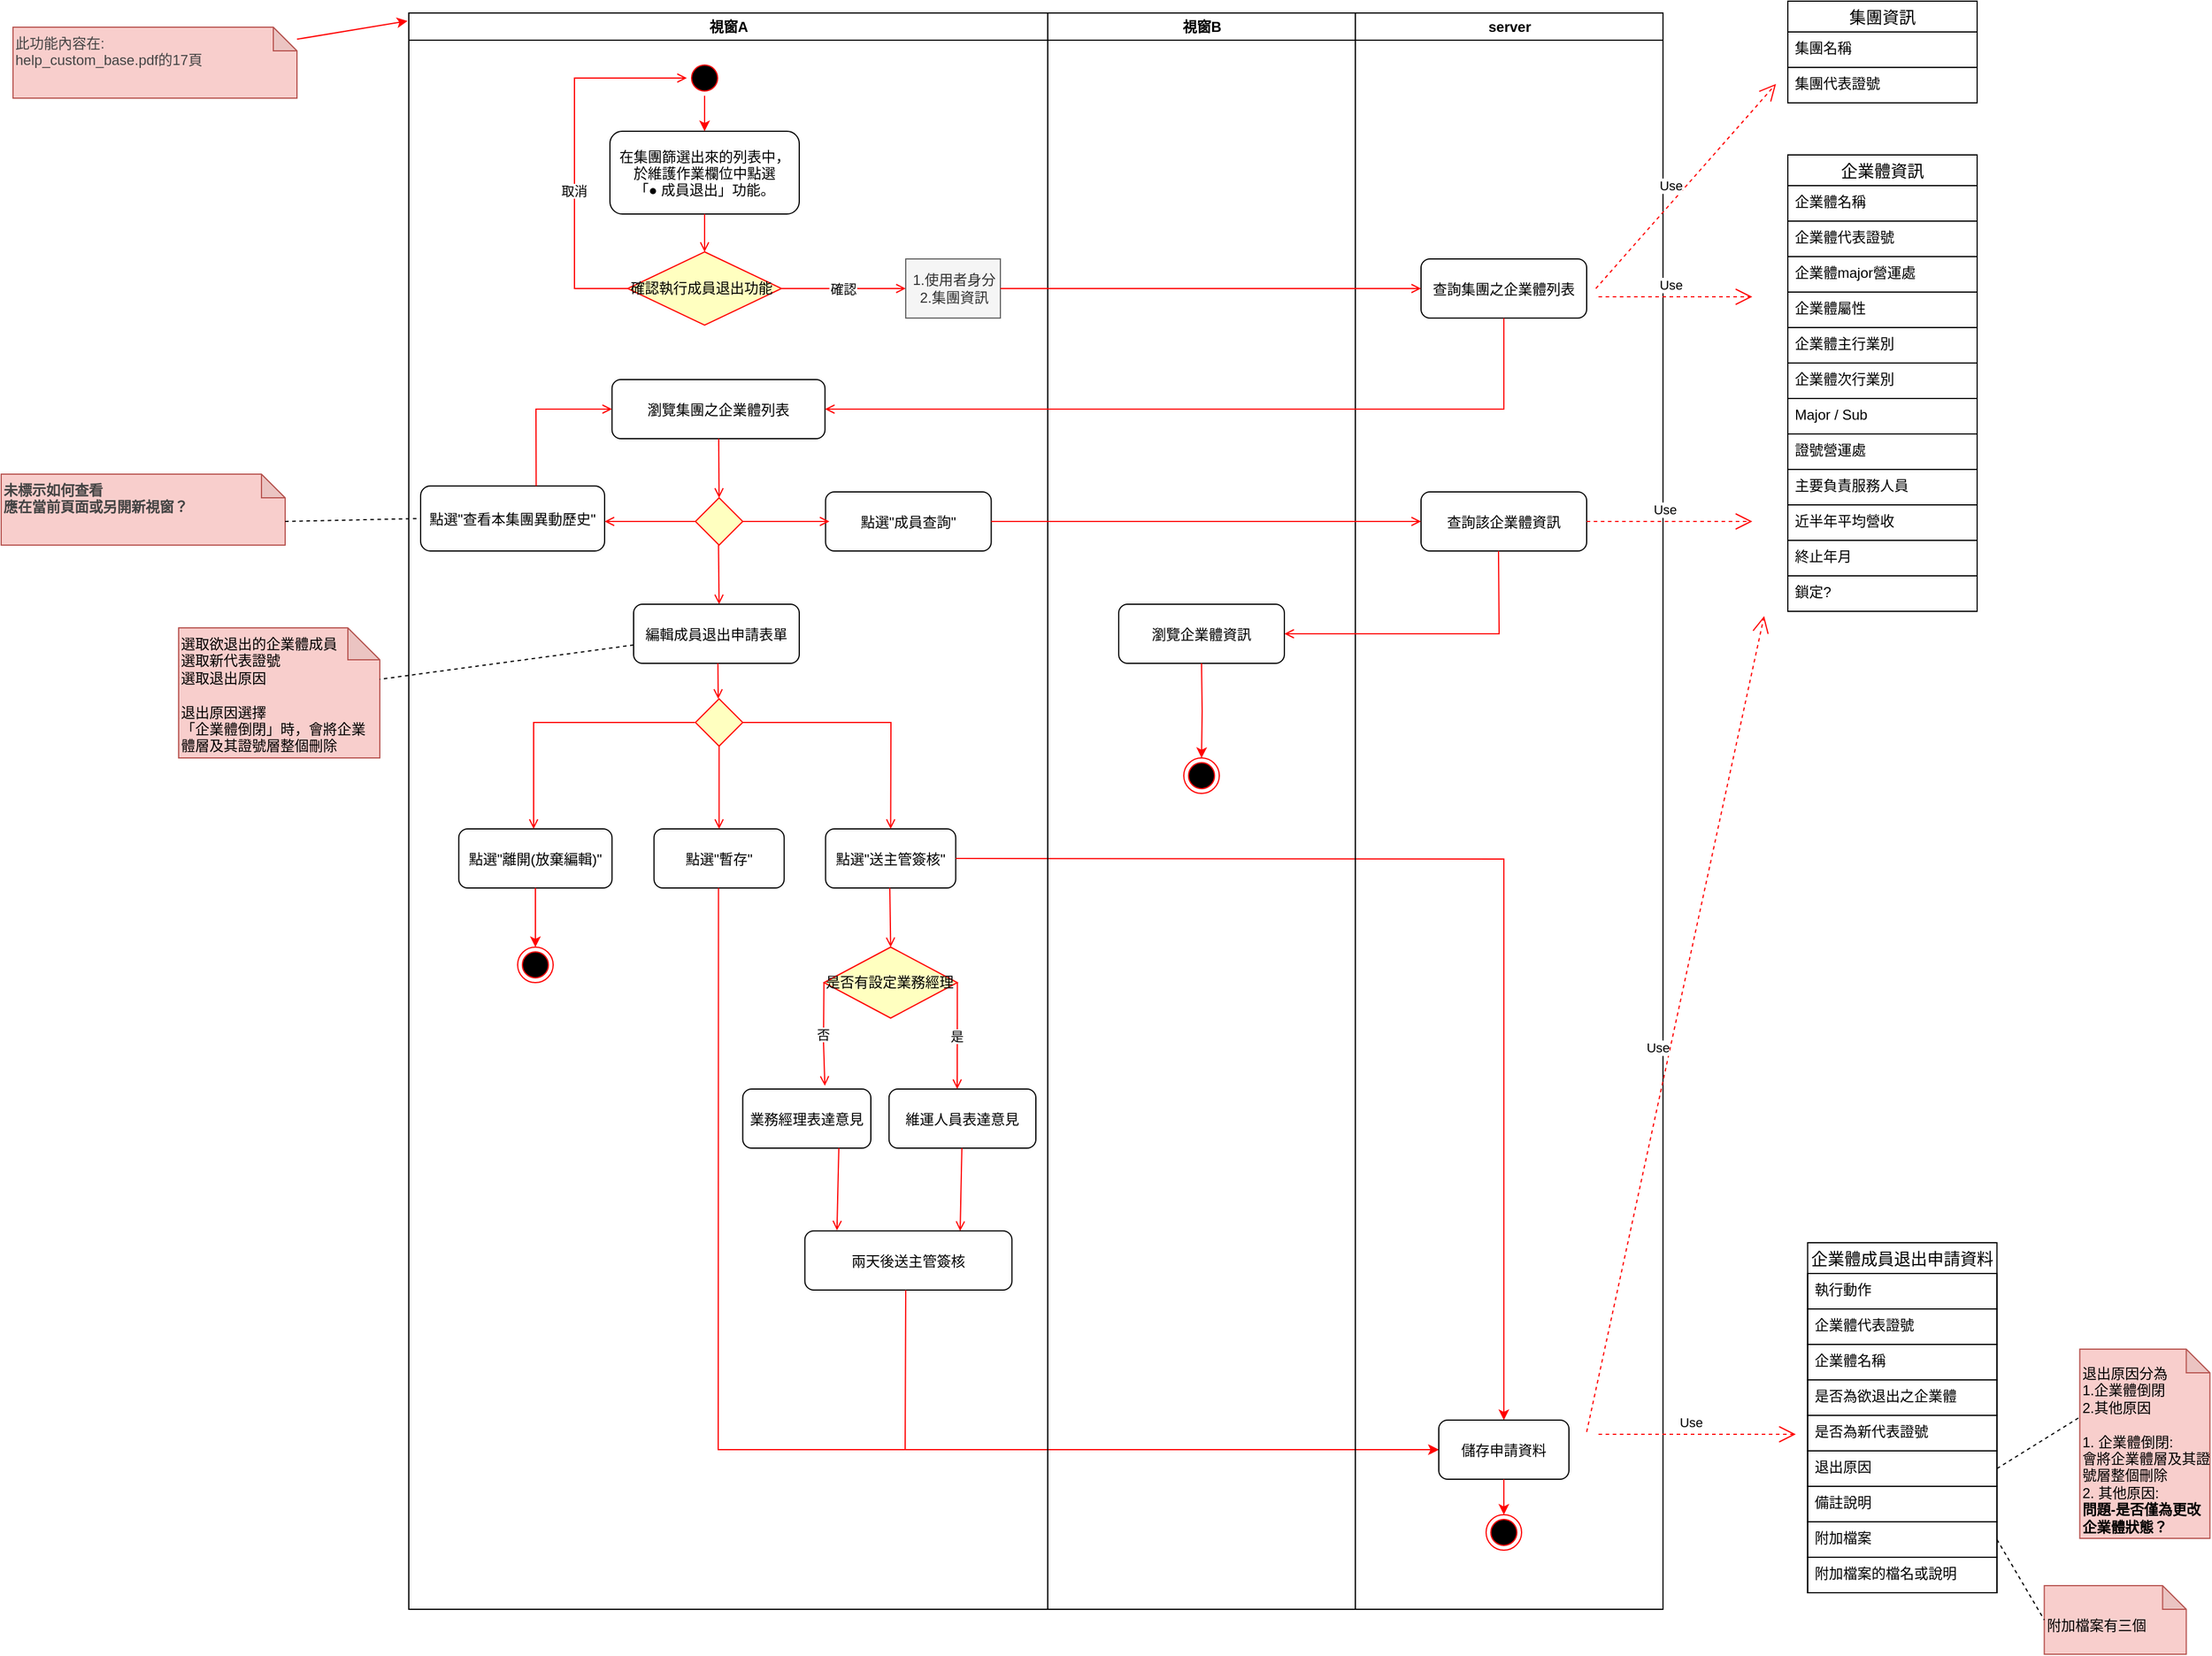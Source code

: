 <mxfile version="14.4.2" type="github">
  <diagram name="企業體合併" id="e7e014a7-5840-1c2e-5031-d8a46d1fe8dd">
    <mxGraphModel dx="1483" dy="703" grid="1" gridSize="10" guides="1" tooltips="1" connect="1" arrows="1" fold="1" page="1" pageScale="1" pageWidth="1169" pageHeight="826" background="#ffffff" math="0" shadow="0">
      <root>
        <mxCell id="0" />
        <mxCell id="1" parent="0" />
        <mxCell id="CQEOolWpLD_dXYsg3oh--159" value="視窗A" style="swimlane;whiteSpace=wrap" vertex="1" parent="1">
          <mxGeometry x="814.5" y="250" width="540" height="1350" as="geometry" />
        </mxCell>
        <mxCell id="CQEOolWpLD_dXYsg3oh--160" value="" style="ellipse;shape=startState;fillColor=#000000;strokeColor=#ff0000;" vertex="1" parent="CQEOolWpLD_dXYsg3oh--159">
          <mxGeometry x="235" y="40" width="30" height="30" as="geometry" />
        </mxCell>
        <mxCell id="CQEOolWpLD_dXYsg3oh--161" value="在集團篩選出來的列表中，&#xa;於維護作業欄位中點選&#xa;「● 成員退出」功能。" style="rounded=1;" vertex="1" parent="CQEOolWpLD_dXYsg3oh--159">
          <mxGeometry x="170" y="100" width="160" height="70" as="geometry" />
        </mxCell>
        <mxCell id="CQEOolWpLD_dXYsg3oh--162" value="" style="endArrow=open;strokeColor=#FF0000;endFill=1;rounded=0;entryX=0.5;entryY=0;entryDx=0;entryDy=0;" edge="1" parent="CQEOolWpLD_dXYsg3oh--159" source="CQEOolWpLD_dXYsg3oh--161" target="CQEOolWpLD_dXYsg3oh--182">
          <mxGeometry relative="1" as="geometry">
            <mxPoint x="220" y="208" as="targetPoint" />
            <Array as="points" />
          </mxGeometry>
        </mxCell>
        <mxCell id="CQEOolWpLD_dXYsg3oh--163" style="edgeStyle=none;rounded=0;orthogonalLoop=1;jettySize=auto;html=1;exitX=0.5;exitY=1;exitDx=0;exitDy=0;entryX=0.5;entryY=0;entryDx=0;entryDy=0;endArrow=classic;endFill=1;strokeColor=#FF0000;" edge="1" parent="CQEOolWpLD_dXYsg3oh--159" source="CQEOolWpLD_dXYsg3oh--160" target="CQEOolWpLD_dXYsg3oh--161">
          <mxGeometry relative="1" as="geometry">
            <mxPoint x="250" y="172" as="sourcePoint" />
          </mxGeometry>
        </mxCell>
        <mxCell id="CQEOolWpLD_dXYsg3oh--164" value="" style="rhombus;whiteSpace=wrap;html=1;fillColor=#ffffc0;strokeColor=#ff0000;rounded=0;align=left;" vertex="1" parent="CQEOolWpLD_dXYsg3oh--159">
          <mxGeometry x="242.25" y="410" width="40" height="40" as="geometry" />
        </mxCell>
        <mxCell id="CQEOolWpLD_dXYsg3oh--165" value="點選&quot;查看本集團異動歷史&quot;" style="rounded=1;" vertex="1" parent="CQEOolWpLD_dXYsg3oh--159">
          <mxGeometry x="10" y="400" width="155.5" height="55" as="geometry" />
        </mxCell>
        <mxCell id="CQEOolWpLD_dXYsg3oh--166" value="確認" style="endArrow=open;strokeColor=#FF0000;endFill=1;rounded=0;exitX=1;exitY=0.5;exitDx=0;exitDy=0;" edge="1" parent="CQEOolWpLD_dXYsg3oh--159" source="CQEOolWpLD_dXYsg3oh--182">
          <mxGeometry relative="1" as="geometry">
            <mxPoint x="320" y="233" as="sourcePoint" />
            <mxPoint x="420" y="233" as="targetPoint" />
            <Array as="points" />
          </mxGeometry>
        </mxCell>
        <mxCell id="CQEOolWpLD_dXYsg3oh--167" value="1.使用者身分&lt;br&gt;2.集團資訊" style="html=1;rounded=0;align=center;fillColor=#f5f5f5;strokeColor=#666666;fontColor=#333333;" vertex="1" parent="CQEOolWpLD_dXYsg3oh--159">
          <mxGeometry x="420" y="208" width="80" height="50" as="geometry" />
        </mxCell>
        <mxCell id="CQEOolWpLD_dXYsg3oh--168" value="瀏覽集團之企業體列表" style="rounded=1;" vertex="1" parent="CQEOolWpLD_dXYsg3oh--159">
          <mxGeometry x="171.75" y="310" width="180" height="50" as="geometry" />
        </mxCell>
        <mxCell id="CQEOolWpLD_dXYsg3oh--169" value="" style="endArrow=open;strokeColor=#FF0000;endFill=1;rounded=0;entryX=0.5;entryY=0;entryDx=0;entryDy=0;" edge="1" parent="CQEOolWpLD_dXYsg3oh--159" source="CQEOolWpLD_dXYsg3oh--168" target="CQEOolWpLD_dXYsg3oh--164">
          <mxGeometry relative="1" as="geometry">
            <mxPoint x="270.5" y="350" as="sourcePoint" />
            <mxPoint x="350" y="360" as="targetPoint" />
            <Array as="points" />
          </mxGeometry>
        </mxCell>
        <mxCell id="CQEOolWpLD_dXYsg3oh--170" value="" style="endArrow=open;strokeColor=#FF0000;endFill=1;rounded=0;exitX=0;exitY=0.5;exitDx=0;exitDy=0;" edge="1" parent="CQEOolWpLD_dXYsg3oh--159" source="CQEOolWpLD_dXYsg3oh--164">
          <mxGeometry relative="1" as="geometry">
            <mxPoint x="290" y="520" as="sourcePoint" />
            <mxPoint x="165.5" y="430" as="targetPoint" />
            <Array as="points" />
          </mxGeometry>
        </mxCell>
        <mxCell id="CQEOolWpLD_dXYsg3oh--171" value="" style="endArrow=open;strokeColor=#FF0000;endFill=1;rounded=0;exitX=0.628;exitY=0;exitDx=0;exitDy=0;entryX=0;entryY=0.5;entryDx=0;entryDy=0;exitPerimeter=0;" edge="1" parent="CQEOolWpLD_dXYsg3oh--159" source="CQEOolWpLD_dXYsg3oh--165" target="CQEOolWpLD_dXYsg3oh--168">
          <mxGeometry relative="1" as="geometry">
            <mxPoint x="80" y="530" as="sourcePoint" />
            <mxPoint x="90" y="310" as="targetPoint" />
            <Array as="points">
              <mxPoint x="107.5" y="335" />
            </Array>
          </mxGeometry>
        </mxCell>
        <mxCell id="CQEOolWpLD_dXYsg3oh--172" value="點選&quot;離開(放棄編輯)&quot;" style="rounded=1;" vertex="1" parent="CQEOolWpLD_dXYsg3oh--159">
          <mxGeometry x="42.25" y="690" width="129.5" height="50" as="geometry" />
        </mxCell>
        <mxCell id="CQEOolWpLD_dXYsg3oh--173" value="點選&quot;送主管簽核&quot;" style="rounded=1;" vertex="1" parent="CQEOolWpLD_dXYsg3oh--159">
          <mxGeometry x="352.25" y="690" width="110" height="50" as="geometry" />
        </mxCell>
        <mxCell id="CQEOolWpLD_dXYsg3oh--174" value="點選&quot;暫存&quot;" style="rounded=1;" vertex="1" parent="CQEOolWpLD_dXYsg3oh--159">
          <mxGeometry x="207.25" y="690" width="110" height="50" as="geometry" />
        </mxCell>
        <mxCell id="CQEOolWpLD_dXYsg3oh--175" value="" style="ellipse;html=1;shape=endState;fillColor=#000000;strokeColor=#ff0000;align=center;" vertex="1" parent="CQEOolWpLD_dXYsg3oh--159">
          <mxGeometry x="92" y="790" width="30" height="30" as="geometry" />
        </mxCell>
        <mxCell id="CQEOolWpLD_dXYsg3oh--176" style="edgeStyle=orthogonalEdgeStyle;rounded=0;orthogonalLoop=1;jettySize=auto;html=1;exitX=0.5;exitY=1;exitDx=0;exitDy=0;endArrow=classic;endFill=1;strokeColor=#FF0000;" edge="1" parent="CQEOolWpLD_dXYsg3oh--159" source="CQEOolWpLD_dXYsg3oh--172" target="CQEOolWpLD_dXYsg3oh--175">
          <mxGeometry relative="1" as="geometry" />
        </mxCell>
        <mxCell id="CQEOolWpLD_dXYsg3oh--180" style="edgeStyle=none;rounded=0;orthogonalLoop=1;jettySize=auto;html=1;exitX=0.5;exitY=1;exitDx=0;exitDy=0;endArrow=classic;endFill=1;strokeColor=#FF0000;entryX=0;entryY=0.5;entryDx=0;entryDy=0;" edge="1" parent="CQEOolWpLD_dXYsg3oh--159" target="CQEOolWpLD_dXYsg3oh--177">
          <mxGeometry relative="1" as="geometry">
            <mxPoint x="261.75" y="740" as="sourcePoint" />
            <mxPoint x="262.25" y="930" as="targetPoint" />
            <Array as="points">
              <mxPoint x="261.5" y="1215" />
            </Array>
          </mxGeometry>
        </mxCell>
        <mxCell id="CQEOolWpLD_dXYsg3oh--181" style="edgeStyle=orthogonalEdgeStyle;rounded=0;orthogonalLoop=1;jettySize=auto;html=1;exitX=1;exitY=0.5;exitDx=0;exitDy=0;entryX=0.5;entryY=0;entryDx=0;entryDy=0;endArrow=classic;endFill=1;strokeColor=#FF0000;" edge="1" parent="CQEOolWpLD_dXYsg3oh--159" target="CQEOolWpLD_dXYsg3oh--177">
          <mxGeometry relative="1" as="geometry">
            <mxPoint x="462.25" y="715" as="sourcePoint" />
            <mxPoint x="691.75" y="740" as="targetPoint" />
          </mxGeometry>
        </mxCell>
        <mxCell id="CQEOolWpLD_dXYsg3oh--182" value="確認執行成員退出功能" style="rhombus;whiteSpace=wrap;html=1;fillColor=#ffffc0;strokeColor=#ff0000;rounded=0;align=left;" vertex="1" parent="CQEOolWpLD_dXYsg3oh--159">
          <mxGeometry x="185" y="202" width="130" height="62" as="geometry" />
        </mxCell>
        <mxCell id="CQEOolWpLD_dXYsg3oh--183" value="取消" style="endArrow=open;strokeColor=#FF0000;endFill=1;rounded=0;exitX=0;exitY=0.5;exitDx=0;exitDy=0;entryX=0;entryY=0.5;entryDx=0;entryDy=0;" edge="1" parent="CQEOolWpLD_dXYsg3oh--159" source="CQEOolWpLD_dXYsg3oh--182" target="CQEOolWpLD_dXYsg3oh--160">
          <mxGeometry x="-0.195" relative="1" as="geometry">
            <mxPoint x="140" y="233" as="sourcePoint" />
            <mxPoint x="140" y="110" as="targetPoint" />
            <Array as="points">
              <mxPoint x="140" y="233" />
              <mxPoint x="140" y="55" />
            </Array>
            <mxPoint as="offset" />
          </mxGeometry>
        </mxCell>
        <mxCell id="CQEOolWpLD_dXYsg3oh--184" value="點選&quot;成員查詢&quot;" style="rounded=1;" vertex="1" parent="CQEOolWpLD_dXYsg3oh--159">
          <mxGeometry x="352.25" y="405" width="140" height="50" as="geometry" />
        </mxCell>
        <mxCell id="CQEOolWpLD_dXYsg3oh--185" value="" style="endArrow=open;strokeColor=#FF0000;endFill=1;rounded=0;exitX=1;exitY=0.5;exitDx=0;exitDy=0;" edge="1" parent="CQEOolWpLD_dXYsg3oh--159" source="CQEOolWpLD_dXYsg3oh--164">
          <mxGeometry relative="1" as="geometry">
            <mxPoint x="260" y="440" as="sourcePoint" />
            <mxPoint x="355.5" y="430" as="targetPoint" />
            <Array as="points" />
          </mxGeometry>
        </mxCell>
        <mxCell id="CQEOolWpLD_dXYsg3oh--186" value="" style="endArrow=open;strokeColor=#FF0000;endFill=1;rounded=0;entryX=0.5;entryY=0;entryDx=0;entryDy=0;" edge="1" parent="CQEOolWpLD_dXYsg3oh--159" source="CQEOolWpLD_dXYsg3oh--260" target="CQEOolWpLD_dXYsg3oh--174">
          <mxGeometry relative="1" as="geometry">
            <mxPoint x="260.5" y="620" as="sourcePoint" />
            <mxPoint x="256.79" y="620" as="targetPoint" />
            <Array as="points" />
          </mxGeometry>
        </mxCell>
        <mxCell id="CQEOolWpLD_dXYsg3oh--187" value="" style="endArrow=open;strokeColor=#FF0000;endFill=1;rounded=0;entryX=0.5;entryY=0;entryDx=0;entryDy=0;" edge="1" parent="CQEOolWpLD_dXYsg3oh--159" target="CQEOolWpLD_dXYsg3oh--173">
          <mxGeometry relative="1" as="geometry">
            <mxPoint x="281.75" y="600" as="sourcePoint" />
            <mxPoint x="115.5" y="700.0" as="targetPoint" />
            <Array as="points">
              <mxPoint x="407.5" y="600" />
            </Array>
          </mxGeometry>
        </mxCell>
        <mxCell id="CQEOolWpLD_dXYsg3oh--260" value="" style="rhombus;whiteSpace=wrap;html=1;fillColor=#ffffc0;strokeColor=#ff0000;rounded=0;align=left;" vertex="1" parent="CQEOolWpLD_dXYsg3oh--159">
          <mxGeometry x="242.25" y="580" width="40" height="40" as="geometry" />
        </mxCell>
        <mxCell id="CQEOolWpLD_dXYsg3oh--261" value="" style="endArrow=open;strokeColor=#FF0000;endFill=1;rounded=0;exitX=1;exitY=0.5;exitDx=0;exitDy=0;" edge="1" parent="CQEOolWpLD_dXYsg3oh--159">
          <mxGeometry relative="1" as="geometry">
            <mxPoint x="261.75" y="450" as="sourcePoint" />
            <mxPoint x="262.25" y="500" as="targetPoint" />
            <Array as="points" />
          </mxGeometry>
        </mxCell>
        <mxCell id="CQEOolWpLD_dXYsg3oh--262" value="編輯成員退出申請表單" style="rounded=1;" vertex="1" parent="CQEOolWpLD_dXYsg3oh--159">
          <mxGeometry x="190" y="500" width="140" height="50" as="geometry" />
        </mxCell>
        <mxCell id="CQEOolWpLD_dXYsg3oh--263" value="" style="endArrow=open;strokeColor=#FF0000;endFill=1;rounded=0;exitX=1;exitY=0.5;exitDx=0;exitDy=0;" edge="1" parent="CQEOolWpLD_dXYsg3oh--159">
          <mxGeometry relative="1" as="geometry">
            <mxPoint x="261.25" y="550" as="sourcePoint" />
            <mxPoint x="261.5" y="580" as="targetPoint" />
            <Array as="points" />
          </mxGeometry>
        </mxCell>
        <mxCell id="CQEOolWpLD_dXYsg3oh--269" value="是否有設定業務經理" style="rhombus;whiteSpace=wrap;html=1;fillColor=#ffffc0;strokeColor=#ff0000;rounded=0;align=left;" vertex="1" parent="CQEOolWpLD_dXYsg3oh--159">
          <mxGeometry x="350.87" y="790" width="112.75" height="60" as="geometry" />
        </mxCell>
        <mxCell id="CQEOolWpLD_dXYsg3oh--305" value="維運人員表達意見" style="rounded=1;" vertex="1" parent="CQEOolWpLD_dXYsg3oh--159">
          <mxGeometry x="405.87" y="910" width="124.13" height="50" as="geometry" />
        </mxCell>
        <mxCell id="CQEOolWpLD_dXYsg3oh--306" value="業務經理表達意見" style="rounded=1;" vertex="1" parent="CQEOolWpLD_dXYsg3oh--159">
          <mxGeometry x="282.25" y="910" width="108.25" height="50" as="geometry" />
        </mxCell>
        <mxCell id="CQEOolWpLD_dXYsg3oh--307" value="" style="endArrow=open;strokeColor=#FF0000;endFill=1;rounded=0;entryX=0.5;entryY=0;entryDx=0;entryDy=0;" edge="1" parent="CQEOolWpLD_dXYsg3oh--159" target="CQEOolWpLD_dXYsg3oh--269">
          <mxGeometry relative="1" as="geometry">
            <mxPoint x="406.54" y="740" as="sourcePoint" />
            <mxPoint x="406.5" y="770" as="targetPoint" />
            <Array as="points" />
          </mxGeometry>
        </mxCell>
        <mxCell id="CQEOolWpLD_dXYsg3oh--310" value="否" style="endArrow=open;strokeColor=#FF0000;endFill=1;rounded=0;entryX=0.641;entryY=-0.054;entryDx=0;entryDy=0;exitX=0;exitY=0.5;exitDx=0;exitDy=0;entryPerimeter=0;" edge="1" parent="CQEOolWpLD_dXYsg3oh--159" source="CQEOolWpLD_dXYsg3oh--269" target="CQEOolWpLD_dXYsg3oh--306">
          <mxGeometry relative="1" as="geometry">
            <mxPoint x="395.5" y="870" as="sourcePoint" />
            <mxPoint x="417.245" y="800" as="targetPoint" />
            <Array as="points">
              <mxPoint x="350.5" y="870" />
            </Array>
          </mxGeometry>
        </mxCell>
        <mxCell id="CQEOolWpLD_dXYsg3oh--312" value="是" style="endArrow=open;strokeColor=#FF0000;endFill=1;rounded=0;exitX=1;exitY=0.5;exitDx=0;exitDy=0;" edge="1" parent="CQEOolWpLD_dXYsg3oh--159" source="CQEOolWpLD_dXYsg3oh--269">
          <mxGeometry relative="1" as="geometry">
            <mxPoint x="360.87" y="830" as="sourcePoint" />
            <mxPoint x="463.5" y="910" as="targetPoint" />
            <Array as="points" />
          </mxGeometry>
        </mxCell>
        <mxCell id="CQEOolWpLD_dXYsg3oh--318" value="" style="endArrow=open;strokeColor=#FF0000;endFill=1;rounded=0;entryX=0.155;entryY=-0.009;entryDx=0;entryDy=0;entryPerimeter=0;exitX=0.75;exitY=1;exitDx=0;exitDy=0;" edge="1" parent="CQEOolWpLD_dXYsg3oh--159" source="CQEOolWpLD_dXYsg3oh--306" target="CQEOolWpLD_dXYsg3oh--321">
          <mxGeometry relative="1" as="geometry">
            <mxPoint x="345.5" y="950" as="sourcePoint" />
            <mxPoint x="385.5" y="1020" as="targetPoint" />
            <Array as="points" />
          </mxGeometry>
        </mxCell>
        <mxCell id="CQEOolWpLD_dXYsg3oh--321" value="兩天後送主管簽核" style="rounded=1;" vertex="1" parent="CQEOolWpLD_dXYsg3oh--159">
          <mxGeometry x="334.75" y="1030" width="175" height="50" as="geometry" />
        </mxCell>
        <mxCell id="CQEOolWpLD_dXYsg3oh--324" value="" style="endArrow=open;strokeColor=#FF0000;endFill=1;rounded=0;entryX=0.75;entryY=0;entryDx=0;entryDy=0;" edge="1" parent="CQEOolWpLD_dXYsg3oh--159" source="CQEOolWpLD_dXYsg3oh--305" target="CQEOolWpLD_dXYsg3oh--321">
          <mxGeometry relative="1" as="geometry">
            <mxPoint x="346.375" y="970" as="sourcePoint" />
            <mxPoint x="456.5" y="1016" as="targetPoint" />
            <Array as="points" />
          </mxGeometry>
        </mxCell>
        <mxCell id="CQEOolWpLD_dXYsg3oh--325" value="" style="endArrow=open;strokeColor=#FF0000;endFill=1;rounded=0;" edge="1" parent="CQEOolWpLD_dXYsg3oh--159" target="CQEOolWpLD_dXYsg3oh--177">
          <mxGeometry relative="1" as="geometry">
            <mxPoint x="419.996" y="1080" as="sourcePoint" />
            <mxPoint x="418.57" y="1150" as="targetPoint" />
            <Array as="points">
              <mxPoint x="419.5" y="1215" />
            </Array>
          </mxGeometry>
        </mxCell>
        <mxCell id="CQEOolWpLD_dXYsg3oh--188" value="視窗B" style="swimlane;whiteSpace=wrap" vertex="1" parent="1">
          <mxGeometry x="1354.5" y="250" width="260" height="1350" as="geometry">
            <mxRectangle x="1094.5" y="180" width="70" height="23" as="alternateBounds" />
          </mxGeometry>
        </mxCell>
        <mxCell id="CQEOolWpLD_dXYsg3oh--189" value="瀏覽企業體資訊" style="rounded=1;" vertex="1" parent="CQEOolWpLD_dXYsg3oh--188">
          <mxGeometry x="60" y="500" width="140" height="50" as="geometry" />
        </mxCell>
        <mxCell id="CQEOolWpLD_dXYsg3oh--190" value="" style="ellipse;html=1;shape=endState;fillColor=#000000;strokeColor=#ff0000;align=center;" vertex="1" parent="CQEOolWpLD_dXYsg3oh--188">
          <mxGeometry x="115" y="630" width="30" height="30" as="geometry" />
        </mxCell>
        <mxCell id="CQEOolWpLD_dXYsg3oh--191" style="edgeStyle=orthogonalEdgeStyle;rounded=0;orthogonalLoop=1;jettySize=auto;html=1;exitX=0.5;exitY=1;exitDx=0;exitDy=0;endArrow=classic;endFill=1;strokeColor=#FF0000;" edge="1" parent="CQEOolWpLD_dXYsg3oh--188" target="CQEOolWpLD_dXYsg3oh--190">
          <mxGeometry relative="1" as="geometry">
            <mxPoint x="130.0" y="550.0" as="sourcePoint" />
          </mxGeometry>
        </mxCell>
        <mxCell id="CQEOolWpLD_dXYsg3oh--192" value="&lt;font&gt;附加檔案有三個&lt;br&gt;&lt;/font&gt;&lt;div&gt;&lt;br&gt;&lt;/div&gt;" style="shape=note;whiteSpace=wrap;html=1;backgroundOutline=1;darkOpacity=0.05;rounded=1;size=20;fillColor=#f8cecc;strokeColor=#b85450;align=left;verticalAlign=bottom;" vertex="1" parent="1">
          <mxGeometry x="2196.75" y="1580" width="120" height="58" as="geometry" />
        </mxCell>
        <mxCell id="CQEOolWpLD_dXYsg3oh--215" style="rounded=0;orthogonalLoop=1;jettySize=auto;html=1;entryX=-0.002;entryY=0.005;entryDx=0;entryDy=0;entryPerimeter=0;strokeColor=#FF0000;" edge="1" parent="1" source="CQEOolWpLD_dXYsg3oh--216" target="CQEOolWpLD_dXYsg3oh--159">
          <mxGeometry relative="1" as="geometry" />
        </mxCell>
        <mxCell id="CQEOolWpLD_dXYsg3oh--216" value="&lt;font style=&quot;font-size: 12px&quot;&gt;&lt;span style=&quot;color: rgb(68 , 68 , 68)&quot;&gt;此功能內容在:&lt;br&gt;help_custom_base.pdf的17頁&lt;br&gt;&lt;/span&gt;&lt;/font&gt;" style="shape=note;whiteSpace=wrap;html=1;backgroundOutline=1;darkOpacity=0.05;rounded=1;size=20;fillColor=#f8cecc;strokeColor=#b85450;align=left;verticalAlign=top;" vertex="1" parent="1">
          <mxGeometry x="480" y="262" width="240" height="60" as="geometry" />
        </mxCell>
        <mxCell id="CQEOolWpLD_dXYsg3oh--217" value="企業體成員退出申請資料" style="swimlane;fontStyle=0;childLayout=stackLayout;horizontal=1;startSize=26;horizontalStack=0;resizeParent=1;resizeParentMax=0;resizeLast=0;collapsible=1;marginBottom=0;align=center;fontSize=14;" vertex="1" parent="1">
          <mxGeometry x="1996.75" y="1290" width="160" height="296" as="geometry">
            <mxRectangle x="1250" y="1624" width="160" height="26" as="alternateBounds" />
          </mxGeometry>
        </mxCell>
        <mxCell id="CQEOolWpLD_dXYsg3oh--218" value="執行動作" style="text;spacingLeft=4;spacingRight=4;overflow=hidden;rotatable=0;points=[[0,0.5],[1,0.5]];portConstraint=eastwest;fontSize=12;strokeColor=#000000;" vertex="1" parent="CQEOolWpLD_dXYsg3oh--217">
          <mxGeometry y="26" width="160" height="30" as="geometry" />
        </mxCell>
        <mxCell id="CQEOolWpLD_dXYsg3oh--219" value="企業體代表證號" style="text;spacingLeft=4;spacingRight=4;overflow=hidden;rotatable=0;points=[[0,0.5],[1,0.5]];portConstraint=eastwest;fontSize=12;strokeColor=#000000;" vertex="1" parent="CQEOolWpLD_dXYsg3oh--217">
          <mxGeometry y="56" width="160" height="30" as="geometry" />
        </mxCell>
        <mxCell id="CQEOolWpLD_dXYsg3oh--220" value="企業體名稱" style="text;fillColor=none;spacingLeft=4;spacingRight=4;overflow=hidden;rotatable=0;points=[[0,0.5],[1,0.5]];portConstraint=eastwest;fontSize=12;strokeColor=#000000;" vertex="1" parent="CQEOolWpLD_dXYsg3oh--217">
          <mxGeometry y="86" width="160" height="30" as="geometry" />
        </mxCell>
        <mxCell id="CQEOolWpLD_dXYsg3oh--221" value="是否為欲退出之企業體" style="text;spacingLeft=4;spacingRight=4;overflow=hidden;rotatable=0;points=[[0,0.5],[1,0.5]];portConstraint=eastwest;fontSize=12;strokeColor=#000000;" vertex="1" parent="CQEOolWpLD_dXYsg3oh--217">
          <mxGeometry y="116" width="160" height="30" as="geometry" />
        </mxCell>
        <mxCell id="CQEOolWpLD_dXYsg3oh--222" value="是否為新代表證號" style="text;fillColor=none;spacingLeft=4;spacingRight=4;overflow=hidden;rotatable=0;points=[[0,0.5],[1,0.5]];portConstraint=eastwest;fontSize=12;strokeColor=#000000;" vertex="1" parent="CQEOolWpLD_dXYsg3oh--217">
          <mxGeometry y="146" width="160" height="30" as="geometry" />
        </mxCell>
        <mxCell id="CQEOolWpLD_dXYsg3oh--223" value="退出原因" style="text;fillColor=none;spacingLeft=4;spacingRight=4;overflow=hidden;rotatable=0;points=[[0,0.5],[1,0.5]];portConstraint=eastwest;fontSize=12;strokeColor=#000000;" vertex="1" parent="CQEOolWpLD_dXYsg3oh--217">
          <mxGeometry y="176" width="160" height="30" as="geometry" />
        </mxCell>
        <mxCell id="CQEOolWpLD_dXYsg3oh--224" value="備註說明" style="text;fillColor=none;spacingLeft=4;spacingRight=4;overflow=hidden;rotatable=0;points=[[0,0.5],[1,0.5]];portConstraint=eastwest;fontSize=12;strokeColor=#000000;" vertex="1" parent="CQEOolWpLD_dXYsg3oh--217">
          <mxGeometry y="206" width="160" height="30" as="geometry" />
        </mxCell>
        <mxCell id="CQEOolWpLD_dXYsg3oh--225" value="附加檔案" style="text;fillColor=none;spacingLeft=4;spacingRight=4;overflow=hidden;rotatable=0;points=[[0,0.5],[1,0.5]];portConstraint=eastwest;fontSize=12;strokeColor=#000000;" vertex="1" parent="CQEOolWpLD_dXYsg3oh--217">
          <mxGeometry y="236" width="160" height="30" as="geometry" />
        </mxCell>
        <mxCell id="CQEOolWpLD_dXYsg3oh--226" value="附加檔案的檔名或說明" style="text;fillColor=none;spacingLeft=4;spacingRight=4;overflow=hidden;rotatable=0;points=[[0,0.5],[1,0.5]];portConstraint=eastwest;fontSize=12;strokeColor=#000000;" vertex="1" parent="CQEOolWpLD_dXYsg3oh--217">
          <mxGeometry y="266" width="160" height="30" as="geometry" />
        </mxCell>
        <mxCell id="CQEOolWpLD_dXYsg3oh--227" value="server" style="swimlane;whiteSpace=wrap" vertex="1" parent="1">
          <mxGeometry x="1614.5" y="250" width="260" height="1350" as="geometry">
            <mxRectangle x="1094.5" y="180" width="70" height="23" as="alternateBounds" />
          </mxGeometry>
        </mxCell>
        <mxCell id="CQEOolWpLD_dXYsg3oh--228" value="查詢集團之企業體列表" style="rounded=1;" vertex="1" parent="CQEOolWpLD_dXYsg3oh--227">
          <mxGeometry x="55.5" y="208" width="140" height="50" as="geometry" />
        </mxCell>
        <mxCell id="CQEOolWpLD_dXYsg3oh--229" value="查詢該企業體資訊" style="rounded=1;" vertex="1" parent="CQEOolWpLD_dXYsg3oh--227">
          <mxGeometry x="55.5" y="405" width="140" height="50" as="geometry" />
        </mxCell>
        <mxCell id="CQEOolWpLD_dXYsg3oh--230" value="" style="endArrow=open;strokeColor=#FF0000;endFill=1;rounded=0;entryX=1;entryY=0.5;entryDx=0;entryDy=0;" edge="1" parent="CQEOolWpLD_dXYsg3oh--227" target="CQEOolWpLD_dXYsg3oh--189">
          <mxGeometry relative="1" as="geometry">
            <mxPoint x="121" y="455" as="sourcePoint" />
            <mxPoint x="-484.5" y="519.5" as="targetPoint" />
            <Array as="points">
              <mxPoint x="121.5" y="525" />
            </Array>
          </mxGeometry>
        </mxCell>
        <mxCell id="CQEOolWpLD_dXYsg3oh--177" value="儲存申請資料" style="rounded=1;" vertex="1" parent="CQEOolWpLD_dXYsg3oh--227">
          <mxGeometry x="70.5" y="1190" width="110" height="50" as="geometry" />
        </mxCell>
        <mxCell id="CQEOolWpLD_dXYsg3oh--179" style="edgeStyle=none;rounded=0;orthogonalLoop=1;jettySize=auto;html=1;exitX=0.5;exitY=1;exitDx=0;exitDy=0;endArrow=classic;endFill=1;strokeColor=#FF0000;" edge="1" parent="CQEOolWpLD_dXYsg3oh--227" source="CQEOolWpLD_dXYsg3oh--177">
          <mxGeometry relative="1" as="geometry">
            <mxPoint x="125.5" y="1270" as="targetPoint" />
          </mxGeometry>
        </mxCell>
        <mxCell id="CQEOolWpLD_dXYsg3oh--314" value="" style="ellipse;html=1;shape=endState;fillColor=#000000;strokeColor=#ff0000;align=center;" vertex="1" parent="CQEOolWpLD_dXYsg3oh--227">
          <mxGeometry x="110.5" y="1270" width="30" height="30" as="geometry" />
        </mxCell>
        <mxCell id="CQEOolWpLD_dXYsg3oh--231" value="" style="endArrow=open;strokeColor=#FF0000;endFill=1;rounded=0;entryX=0;entryY=0.5;entryDx=0;entryDy=0;exitX=1;exitY=0.5;exitDx=0;exitDy=0;" edge="1" parent="1" source="CQEOolWpLD_dXYsg3oh--167" target="CQEOolWpLD_dXYsg3oh--228">
          <mxGeometry relative="1" as="geometry">
            <mxPoint x="1320" y="483" as="sourcePoint" />
            <mxPoint x="1410" y="482" as="targetPoint" />
            <Array as="points" />
          </mxGeometry>
        </mxCell>
        <mxCell id="CQEOolWpLD_dXYsg3oh--232" value="" style="endArrow=open;strokeColor=#FF0000;endFill=1;rounded=0;entryX=1;entryY=0.5;entryDx=0;entryDy=0;" edge="1" parent="1" source="CQEOolWpLD_dXYsg3oh--228" target="CQEOolWpLD_dXYsg3oh--168">
          <mxGeometry relative="1" as="geometry">
            <mxPoint x="1480" y="510" as="sourcePoint" />
            <mxPoint x="1580" y="520" as="targetPoint" />
            <Array as="points">
              <mxPoint x="1740" y="585" />
            </Array>
          </mxGeometry>
        </mxCell>
        <mxCell id="CQEOolWpLD_dXYsg3oh--233" value="" style="endArrow=open;strokeColor=#FF0000;endFill=1;rounded=0;" edge="1" parent="1" source="CQEOolWpLD_dXYsg3oh--184" target="CQEOolWpLD_dXYsg3oh--229">
          <mxGeometry relative="1" as="geometry">
            <mxPoint x="1314.5" y="679.41" as="sourcePoint" />
            <mxPoint x="1660" y="679" as="targetPoint" />
            <Array as="points" />
          </mxGeometry>
        </mxCell>
        <mxCell id="CQEOolWpLD_dXYsg3oh--234" value="&lt;font style=&quot;font-size: 12px&quot;&gt;&lt;span style=&quot;color: rgb(68 , 68 , 68)&quot;&gt;&lt;b&gt;未標示如何查看&lt;br&gt;應在當前頁面或另開新視窗？&lt;/b&gt;&lt;br&gt;&lt;/span&gt;&lt;/font&gt;" style="shape=note;whiteSpace=wrap;html=1;backgroundOutline=1;darkOpacity=0.05;rounded=1;size=20;fillColor=#f8cecc;strokeColor=#b85450;align=left;verticalAlign=top;" vertex="1" parent="1">
          <mxGeometry x="470" y="640" width="240" height="60" as="geometry" />
        </mxCell>
        <mxCell id="CQEOolWpLD_dXYsg3oh--235" value="" style="endArrow=none;dashed=1;html=1;exitX=0;exitY=0;exitDx=240;exitDy=40;exitPerimeter=0;entryX=0;entryY=0.5;entryDx=0;entryDy=0;" edge="1" parent="1" source="CQEOolWpLD_dXYsg3oh--234" target="CQEOolWpLD_dXYsg3oh--165">
          <mxGeometry width="50" height="50" relative="1" as="geometry">
            <mxPoint x="790" y="710" as="sourcePoint" />
            <mxPoint x="840" y="660" as="targetPoint" />
          </mxGeometry>
        </mxCell>
        <mxCell id="CQEOolWpLD_dXYsg3oh--236" value="" style="endArrow=open;strokeColor=#FF0000;endFill=1;rounded=0;" edge="1" parent="1">
          <mxGeometry relative="1" as="geometry">
            <mxPoint x="1056.25" y="850" as="sourcePoint" />
            <mxPoint x="920" y="940" as="targetPoint" />
            <Array as="points">
              <mxPoint x="920" y="850" />
            </Array>
          </mxGeometry>
        </mxCell>
        <mxCell id="CQEOolWpLD_dXYsg3oh--238" value="" style="endArrow=none;dashed=1;html=1;entryX=0;entryY=0.5;entryDx=0;entryDy=0;entryPerimeter=0;exitX=1;exitY=0.5;exitDx=0;exitDy=0;" edge="1" parent="1" source="CQEOolWpLD_dXYsg3oh--225" target="CQEOolWpLD_dXYsg3oh--192">
          <mxGeometry width="50" height="50" relative="1" as="geometry">
            <mxPoint x="2136.75" y="1595" as="sourcePoint" />
            <mxPoint x="2276.75" y="1580" as="targetPoint" />
            <Array as="points" />
          </mxGeometry>
        </mxCell>
        <mxCell id="CQEOolWpLD_dXYsg3oh--239" value="集團資訊" style="swimlane;fontStyle=0;childLayout=stackLayout;horizontal=1;startSize=26;horizontalStack=0;resizeParent=1;resizeParentMax=0;resizeLast=0;collapsible=1;marginBottom=0;align=center;fontSize=14;" vertex="1" parent="1">
          <mxGeometry x="1980" y="240" width="160" height="86" as="geometry" />
        </mxCell>
        <mxCell id="CQEOolWpLD_dXYsg3oh--240" value="集團名稱" style="text;fillColor=none;spacingLeft=4;spacingRight=4;overflow=hidden;rotatable=0;points=[[0,0.5],[1,0.5]];portConstraint=eastwest;fontSize=12;strokeColor=#000000;" vertex="1" parent="CQEOolWpLD_dXYsg3oh--239">
          <mxGeometry y="26" width="160" height="30" as="geometry" />
        </mxCell>
        <mxCell id="CQEOolWpLD_dXYsg3oh--241" value="集團代表證號" style="text;fillColor=none;spacingLeft=4;spacingRight=4;overflow=hidden;rotatable=0;points=[[0,0.5],[1,0.5]];portConstraint=eastwest;fontSize=12;strokeColor=#000000;" vertex="1" parent="CQEOolWpLD_dXYsg3oh--239">
          <mxGeometry y="56" width="160" height="30" as="geometry" />
        </mxCell>
        <mxCell id="CQEOolWpLD_dXYsg3oh--242" value="Use" style="endArrow=open;endSize=12;dashed=1;html=1;strokeColor=#FF0000;exitX=1;exitY=0.5;exitDx=0;exitDy=0;" edge="1" parent="1">
          <mxGeometry x="-0.066" y="10" width="160" relative="1" as="geometry">
            <mxPoint x="1817.75" y="483" as="sourcePoint" />
            <mxPoint x="1970" y="310" as="targetPoint" />
            <mxPoint as="offset" />
            <Array as="points" />
          </mxGeometry>
        </mxCell>
        <mxCell id="CQEOolWpLD_dXYsg3oh--243" value="企業體資訊" style="swimlane;fontStyle=0;childLayout=stackLayout;horizontal=1;startSize=26;horizontalStack=0;resizeParent=1;resizeParentMax=0;resizeLast=0;collapsible=1;marginBottom=0;align=center;fontSize=14;rounded=0;swimlaneFillColor=#ffffff;shadow=0;sketch=0;glass=0;labelBackgroundColor=none;labelBorderColor=none;" vertex="1" parent="1">
          <mxGeometry x="1980" y="370" width="160" height="386" as="geometry">
            <mxRectangle x="1830" y="110" width="100" height="26" as="alternateBounds" />
          </mxGeometry>
        </mxCell>
        <mxCell id="CQEOolWpLD_dXYsg3oh--244" value="企業體名稱" style="text;fillColor=none;spacingLeft=4;spacingRight=4;overflow=hidden;rotatable=0;points=[[0,0.5],[1,0.5]];portConstraint=eastwest;fontSize=12;strokeColor=#000000;" vertex="1" parent="CQEOolWpLD_dXYsg3oh--243">
          <mxGeometry y="26" width="160" height="30" as="geometry" />
        </mxCell>
        <mxCell id="CQEOolWpLD_dXYsg3oh--245" value="企業體代表證號" style="text;fillColor=none;spacingLeft=4;spacingRight=4;overflow=hidden;rotatable=0;points=[[0,0.5],[1,0.5]];portConstraint=eastwest;fontSize=12;strokeColor=#000000;" vertex="1" parent="CQEOolWpLD_dXYsg3oh--243">
          <mxGeometry y="56" width="160" height="30" as="geometry" />
        </mxCell>
        <mxCell id="CQEOolWpLD_dXYsg3oh--246" value="企業體major營運處" style="text;spacingLeft=4;spacingRight=4;overflow=hidden;rotatable=0;points=[[0,0.5],[1,0.5]];portConstraint=eastwest;fontSize=12;" vertex="1" parent="CQEOolWpLD_dXYsg3oh--243">
          <mxGeometry y="86" width="160" height="30" as="geometry" />
        </mxCell>
        <mxCell id="CQEOolWpLD_dXYsg3oh--247" value="企業體屬性" style="text;fillColor=none;spacingLeft=4;spacingRight=4;overflow=hidden;rotatable=0;points=[[0,0.5],[1,0.5]];portConstraint=eastwest;fontSize=12;strokeColor=#000000;" vertex="1" parent="CQEOolWpLD_dXYsg3oh--243">
          <mxGeometry y="116" width="160" height="30" as="geometry" />
        </mxCell>
        <mxCell id="CQEOolWpLD_dXYsg3oh--248" value="企業體主行業別" style="text;fillColor=none;spacingLeft=4;spacingRight=4;overflow=hidden;rotatable=0;points=[[0,0.5],[1,0.5]];portConstraint=eastwest;fontSize=12;strokeColor=#000000;" vertex="1" parent="CQEOolWpLD_dXYsg3oh--243">
          <mxGeometry y="146" width="160" height="30" as="geometry" />
        </mxCell>
        <mxCell id="CQEOolWpLD_dXYsg3oh--249" value="企業體次行業別" style="text;fillColor=none;spacingLeft=4;spacingRight=4;overflow=hidden;rotatable=0;points=[[0,0.5],[1,0.5]];portConstraint=eastwest;fontSize=12;strokeColor=#000000;" vertex="1" parent="CQEOolWpLD_dXYsg3oh--243">
          <mxGeometry y="176" width="160" height="30" as="geometry" />
        </mxCell>
        <mxCell id="CQEOolWpLD_dXYsg3oh--250" value="Major / Sub" style="text;spacingLeft=4;spacingRight=4;overflow=hidden;rotatable=0;points=[[0,0.5],[1,0.5]];portConstraint=eastwest;fontSize=12;" vertex="1" parent="CQEOolWpLD_dXYsg3oh--243">
          <mxGeometry y="206" width="160" height="30" as="geometry" />
        </mxCell>
        <mxCell id="CQEOolWpLD_dXYsg3oh--251" value="證號營運處" style="text;fillColor=none;spacingLeft=4;spacingRight=4;overflow=hidden;rotatable=0;points=[[0,0.5],[1,0.5]];portConstraint=eastwest;fontSize=12;strokeColor=#000000;" vertex="1" parent="CQEOolWpLD_dXYsg3oh--243">
          <mxGeometry y="236" width="160" height="30" as="geometry" />
        </mxCell>
        <mxCell id="CQEOolWpLD_dXYsg3oh--252" value="主要負責服務人員" style="text;spacingLeft=4;spacingRight=4;overflow=hidden;rotatable=0;points=[[0,0.5],[1,0.5]];portConstraint=eastwest;fontSize=12;" vertex="1" parent="CQEOolWpLD_dXYsg3oh--243">
          <mxGeometry y="266" width="160" height="30" as="geometry" />
        </mxCell>
        <mxCell id="CQEOolWpLD_dXYsg3oh--253" value="近半年平均營收" style="text;fillColor=none;spacingLeft=4;spacingRight=4;overflow=hidden;rotatable=0;points=[[0,0.5],[1,0.5]];portConstraint=eastwest;fontSize=12;strokeColor=#000000;" vertex="1" parent="CQEOolWpLD_dXYsg3oh--243">
          <mxGeometry y="296" width="160" height="30" as="geometry" />
        </mxCell>
        <mxCell id="CQEOolWpLD_dXYsg3oh--254" value="終止年月" style="text;spacingLeft=4;spacingRight=4;overflow=hidden;rotatable=0;points=[[0,0.5],[1,0.5]];portConstraint=eastwest;fontSize=12;" vertex="1" parent="CQEOolWpLD_dXYsg3oh--243">
          <mxGeometry y="326" width="160" height="30" as="geometry" />
        </mxCell>
        <mxCell id="CQEOolWpLD_dXYsg3oh--255" value="鎖定?" style="text;fillColor=none;spacingLeft=4;spacingRight=4;overflow=hidden;rotatable=0;points=[[0,0.5],[1,0.5]];portConstraint=eastwest;fontSize=12;strokeColor=#000000;" vertex="1" parent="CQEOolWpLD_dXYsg3oh--243">
          <mxGeometry y="356" width="160" height="30" as="geometry" />
        </mxCell>
        <mxCell id="CQEOolWpLD_dXYsg3oh--256" value="Use" style="endArrow=open;endSize=12;dashed=1;html=1;strokeColor=#FF0000;" edge="1" parent="1">
          <mxGeometry x="-0.066" y="10" width="160" relative="1" as="geometry">
            <mxPoint x="1820" y="490" as="sourcePoint" />
            <mxPoint x="1950" y="490" as="targetPoint" />
            <mxPoint as="offset" />
          </mxGeometry>
        </mxCell>
        <mxCell id="CQEOolWpLD_dXYsg3oh--257" value="Use" style="endArrow=open;endSize=12;dashed=1;html=1;strokeColor=#FF0000;" edge="1" parent="1">
          <mxGeometry x="-0.066" y="10" width="160" relative="1" as="geometry">
            <mxPoint x="1820" y="1452" as="sourcePoint" />
            <mxPoint x="1986.75" y="1452" as="targetPoint" />
            <mxPoint as="offset" />
          </mxGeometry>
        </mxCell>
        <mxCell id="CQEOolWpLD_dXYsg3oh--259" value="Use" style="endArrow=open;endSize=12;dashed=1;html=1;strokeColor=#FF0000;exitX=1;exitY=0.5;exitDx=0;exitDy=0;" edge="1" parent="1" source="CQEOolWpLD_dXYsg3oh--229">
          <mxGeometry x="-0.066" y="10" width="160" relative="1" as="geometry">
            <mxPoint x="1800.0" y="690" as="sourcePoint" />
            <mxPoint x="1950" y="680" as="targetPoint" />
            <mxPoint as="offset" />
          </mxGeometry>
        </mxCell>
        <mxCell id="CQEOolWpLD_dXYsg3oh--264" value="&lt;font&gt;&lt;div&gt;選取欲退出的企業體成員&lt;/div&gt;&lt;div&gt;選取新代表證號&lt;/div&gt;&lt;div&gt;選取退出原因&lt;/div&gt;&lt;div&gt;&lt;span&gt;&lt;br&gt;&lt;/span&gt;&lt;/div&gt;&lt;div&gt;&lt;span&gt;退出原因選擇&lt;/span&gt;&lt;/div&gt;&lt;div&gt;&lt;span&gt;「企業體倒閉」&lt;/span&gt;&lt;span&gt;時，會將企業體&lt;/span&gt;&lt;span&gt;層及其證號層&lt;/span&gt;&lt;span&gt;整個刪除&lt;/span&gt;&lt;/div&gt;&lt;/font&gt;" style="shape=note;whiteSpace=wrap;html=1;backgroundOutline=1;darkOpacity=0.05;rounded=1;size=27;fillColor=#f8cecc;strokeColor=#b85450;align=left;verticalAlign=top;horizontal=1;" vertex="1" parent="1">
          <mxGeometry x="620" y="770" width="170" height="110" as="geometry" />
        </mxCell>
        <mxCell id="CQEOolWpLD_dXYsg3oh--265" value="" style="endArrow=none;dashed=1;html=1;" edge="1" parent="1" source="CQEOolWpLD_dXYsg3oh--262" target="CQEOolWpLD_dXYsg3oh--264">
          <mxGeometry width="50" height="50" relative="1" as="geometry">
            <mxPoint x="480" y="940" as="sourcePoint" />
            <mxPoint x="590" y="916" as="targetPoint" />
            <Array as="points" />
          </mxGeometry>
        </mxCell>
        <mxCell id="CQEOolWpLD_dXYsg3oh--266" value="退出原因分為&lt;br&gt;1.企業體倒閉&lt;br&gt;2.其他原因&lt;br&gt;&lt;br&gt;1. 企業體倒閉:&lt;br&gt;會將企業體層及其證號層整個刪除&lt;br&gt;2. 其他原因:&lt;br&gt;&lt;b&gt;問題-是否僅為更改企業體狀態？&lt;/b&gt;" style="shape=note;whiteSpace=wrap;html=1;backgroundOutline=1;darkOpacity=0.05;rounded=1;size=20;fillColor=#f8cecc;strokeColor=#b85450;align=left;verticalAlign=bottom;" vertex="1" parent="1">
          <mxGeometry x="2226.75" y="1380" width="110" height="160" as="geometry" />
        </mxCell>
        <mxCell id="CQEOolWpLD_dXYsg3oh--267" value="" style="endArrow=none;dashed=1;html=1;entryX=0;entryY=0.5;entryDx=0;entryDy=0;entryPerimeter=0;exitX=1;exitY=0.5;exitDx=0;exitDy=0;" edge="1" parent="1" source="CQEOolWpLD_dXYsg3oh--223">
          <mxGeometry width="50" height="50" relative="1" as="geometry">
            <mxPoint x="2166.75" y="1437.5" as="sourcePoint" />
            <mxPoint x="2226.75" y="1437.5" as="targetPoint" />
            <Array as="points" />
          </mxGeometry>
        </mxCell>
        <mxCell id="CQEOolWpLD_dXYsg3oh--258" value="Use" style="endArrow=open;endSize=12;dashed=1;html=1;strokeColor=#FF0000;" edge="1" parent="1">
          <mxGeometry x="-0.066" y="10" width="160" relative="1" as="geometry">
            <mxPoint x="1810" y="1450" as="sourcePoint" />
            <mxPoint x="1960" y="760" as="targetPoint" />
            <mxPoint as="offset" />
          </mxGeometry>
        </mxCell>
      </root>
    </mxGraphModel>
  </diagram>
</mxfile>
